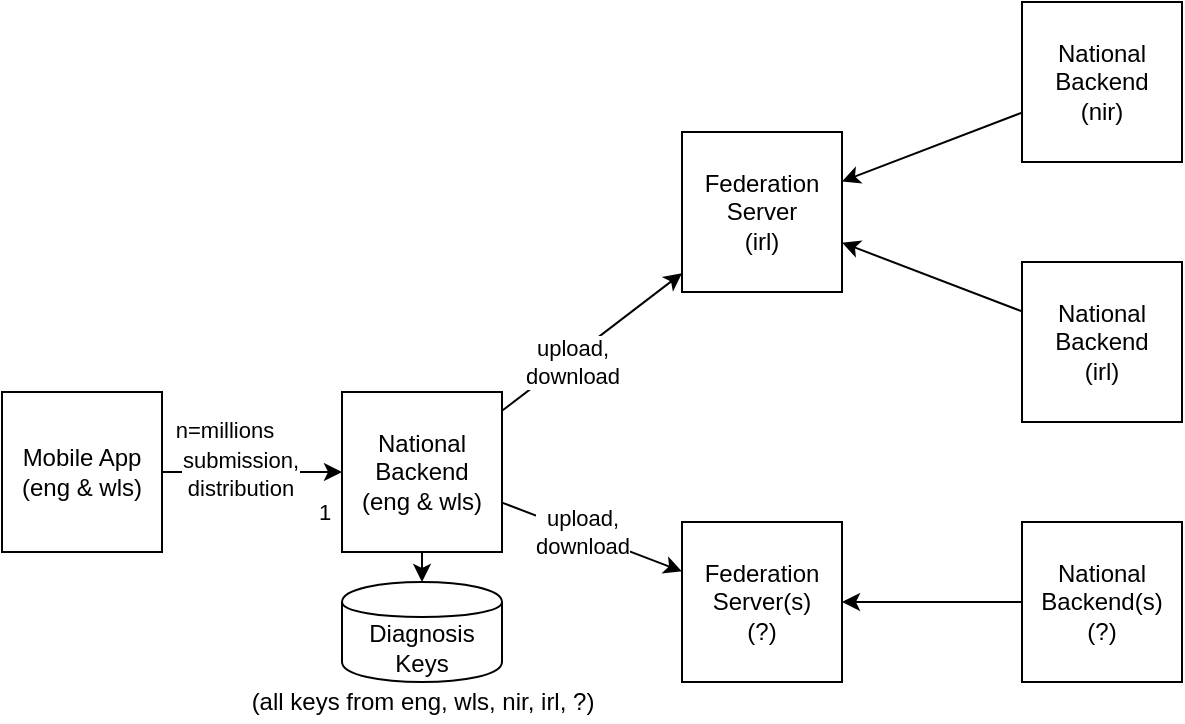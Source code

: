 <mxfile version="13.4.8" type="device"><diagram id="YplXL44qcH3AUHHrEtGE" name="Page-1"><mxGraphModel dx="1377" dy="743" grid="1" gridSize="10" guides="1" tooltips="1" connect="1" arrows="1" fold="1" page="1" pageScale="1" pageWidth="1169" pageHeight="827" math="0" shadow="0"><root><mxCell id="0"/><mxCell id="1" parent="0"/><mxCell id="rCdOeFWP9lwpASv8ijjo-9" style="rounded=0;orthogonalLoop=1;jettySize=auto;html=1;" edge="1" parent="1" source="rCdOeFWP9lwpASv8ijjo-1" target="rCdOeFWP9lwpASv8ijjo-2"><mxGeometry relative="1" as="geometry"/></mxCell><mxCell id="rCdOeFWP9lwpASv8ijjo-27" value="upload,&lt;br&gt;download" style="edgeLabel;html=1;align=center;verticalAlign=middle;resizable=0;points=[];" vertex="1" connectable="0" parent="rCdOeFWP9lwpASv8ijjo-9"><mxGeometry x="-0.246" y="-1" relative="1" as="geometry"><mxPoint as="offset"/></mxGeometry></mxCell><mxCell id="rCdOeFWP9lwpASv8ijjo-10" style="rounded=0;orthogonalLoop=1;jettySize=auto;html=1;" edge="1" parent="1" source="rCdOeFWP9lwpASv8ijjo-1" target="rCdOeFWP9lwpASv8ijjo-7"><mxGeometry relative="1" as="geometry"/></mxCell><mxCell id="rCdOeFWP9lwpASv8ijjo-28" value="upload,&lt;br&gt;download" style="edgeLabel;html=1;align=center;verticalAlign=middle;resizable=0;points=[];" vertex="1" connectable="0" parent="rCdOeFWP9lwpASv8ijjo-10"><mxGeometry x="-0.114" y="1" relative="1" as="geometry"><mxPoint as="offset"/></mxGeometry></mxCell><mxCell id="rCdOeFWP9lwpASv8ijjo-25" style="edgeStyle=none;rounded=0;orthogonalLoop=1;jettySize=auto;html=1;" edge="1" parent="1" source="rCdOeFWP9lwpASv8ijjo-1" target="rCdOeFWP9lwpASv8ijjo-23"><mxGeometry relative="1" as="geometry"/></mxCell><mxCell id="rCdOeFWP9lwpASv8ijjo-1" value="National Backend&lt;br&gt;(eng &amp;amp; wls)" style="whiteSpace=wrap;html=1;aspect=fixed;" vertex="1" parent="1"><mxGeometry x="480" y="285" width="80" height="80" as="geometry"/></mxCell><mxCell id="rCdOeFWP9lwpASv8ijjo-2" value="Federation Server&lt;br&gt;(irl)" style="whiteSpace=wrap;html=1;aspect=fixed;" vertex="1" parent="1"><mxGeometry x="650" y="155" width="80" height="80" as="geometry"/></mxCell><mxCell id="rCdOeFWP9lwpASv8ijjo-15" style="edgeStyle=none;rounded=0;orthogonalLoop=1;jettySize=auto;html=1;" edge="1" parent="1" source="rCdOeFWP9lwpASv8ijjo-3" target="rCdOeFWP9lwpASv8ijjo-2"><mxGeometry relative="1" as="geometry"/></mxCell><mxCell id="rCdOeFWP9lwpASv8ijjo-3" value="National Backend&lt;br&gt;(irl)" style="whiteSpace=wrap;html=1;aspect=fixed;" vertex="1" parent="1"><mxGeometry x="820" y="220" width="80" height="80" as="geometry"/></mxCell><mxCell id="rCdOeFWP9lwpASv8ijjo-16" style="edgeStyle=none;rounded=0;orthogonalLoop=1;jettySize=auto;html=1;" edge="1" parent="1" source="rCdOeFWP9lwpASv8ijjo-4" target="rCdOeFWP9lwpASv8ijjo-2"><mxGeometry relative="1" as="geometry"/></mxCell><mxCell id="rCdOeFWP9lwpASv8ijjo-4" value="National Backend&lt;br&gt;(nir)" style="whiteSpace=wrap;html=1;aspect=fixed;" vertex="1" parent="1"><mxGeometry x="820" y="90" width="80" height="80" as="geometry"/></mxCell><mxCell id="rCdOeFWP9lwpASv8ijjo-8" style="edgeStyle=orthogonalEdgeStyle;rounded=0;orthogonalLoop=1;jettySize=auto;html=1;" edge="1" parent="1" source="rCdOeFWP9lwpASv8ijjo-5" target="rCdOeFWP9lwpASv8ijjo-1"><mxGeometry relative="1" as="geometry"/></mxCell><mxCell id="rCdOeFWP9lwpASv8ijjo-18" value="1" style="edgeLabel;html=1;align=center;verticalAlign=middle;resizable=0;points=[];" vertex="1" connectable="0" parent="rCdOeFWP9lwpASv8ijjo-8"><mxGeometry x="0.622" y="-1" relative="1" as="geometry"><mxPoint x="7.33" y="19" as="offset"/></mxGeometry></mxCell><mxCell id="rCdOeFWP9lwpASv8ijjo-20" value="n=millions" style="edgeLabel;html=1;align=center;verticalAlign=middle;resizable=0;points=[];" vertex="1" connectable="0" parent="rCdOeFWP9lwpASv8ijjo-8"><mxGeometry x="-0.667" relative="1" as="geometry"><mxPoint x="15.33" y="-21" as="offset"/></mxGeometry></mxCell><mxCell id="rCdOeFWP9lwpASv8ijjo-26" value="submission,&lt;br&gt;distribution" style="edgeLabel;html=1;align=center;verticalAlign=middle;resizable=0;points=[];" vertex="1" connectable="0" parent="rCdOeFWP9lwpASv8ijjo-8"><mxGeometry x="-0.148" y="-1" relative="1" as="geometry"><mxPoint as="offset"/></mxGeometry></mxCell><mxCell id="rCdOeFWP9lwpASv8ijjo-5" value="Mobile App&lt;br&gt;(eng &amp;amp; wls)" style="whiteSpace=wrap;html=1;aspect=fixed;" vertex="1" parent="1"><mxGeometry x="310" y="285" width="80" height="80" as="geometry"/></mxCell><mxCell id="rCdOeFWP9lwpASv8ijjo-14" style="edgeStyle=none;rounded=0;orthogonalLoop=1;jettySize=auto;html=1;" edge="1" parent="1" source="rCdOeFWP9lwpASv8ijjo-6" target="rCdOeFWP9lwpASv8ijjo-7"><mxGeometry relative="1" as="geometry"/></mxCell><mxCell id="rCdOeFWP9lwpASv8ijjo-6" value="National Backend(s)&lt;br&gt;(?)" style="whiteSpace=wrap;html=1;aspect=fixed;" vertex="1" parent="1"><mxGeometry x="820" y="350" width="80" height="80" as="geometry"/></mxCell><mxCell id="rCdOeFWP9lwpASv8ijjo-7" value="Federation Server(s)&lt;br&gt;(?)" style="whiteSpace=wrap;html=1;aspect=fixed;" vertex="1" parent="1"><mxGeometry x="650" y="350" width="80" height="80" as="geometry"/></mxCell><mxCell id="rCdOeFWP9lwpASv8ijjo-23" value="Diagnosis Keys" style="shape=cylinder;whiteSpace=wrap;html=1;boundedLbl=1;backgroundOutline=1;" vertex="1" parent="1"><mxGeometry x="480" y="380" width="80" height="50" as="geometry"/></mxCell><mxCell id="2" value="(all keys from eng, wls, nir, irl, ?)" style="text;html=1;align=center;verticalAlign=middle;resizable=0;points=[];autosize=1;" vertex="1" parent="1"><mxGeometry x="425" y="430" width="190" height="20" as="geometry"/></mxCell></root></mxGraphModel></diagram></mxfile>